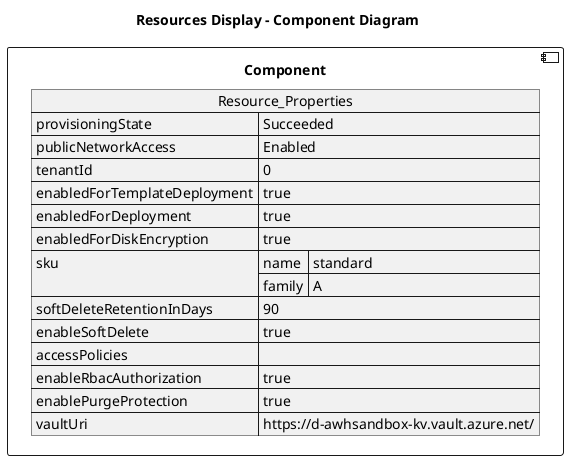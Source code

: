 @startuml

title Resources Display - Component Diagram

component Component {

json  Resource_Properties {
  "provisioningState": "Succeeded",
  "publicNetworkAccess": "Enabled",
  "tenantId": "0",
  "enabledForTemplateDeployment": true,
  "enabledForDeployment": true,
  "enabledForDiskEncryption": true,
  "sku": {
    "name": "standard",
    "family": "A"
  },
  "softDeleteRetentionInDays": 90,
  "enableSoftDelete": true,
  "accessPolicies": [],
  "enableRbacAuthorization": true,
  "enablePurgeProtection": true,
  "vaultUri": "https://d-awhsandbox-kv.vault.azure.net/"
}
}
@enduml

